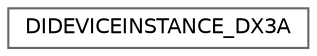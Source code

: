 digraph "类继承关系图"
{
 // LATEX_PDF_SIZE
  bgcolor="transparent";
  edge [fontname=Helvetica,fontsize=10,labelfontname=Helvetica,labelfontsize=10];
  node [fontname=Helvetica,fontsize=10,shape=box,height=0.2,width=0.4];
  rankdir="LR";
  Node0 [id="Node000000",label="DIDEVICEINSTANCE_DX3A",height=0.2,width=0.4,color="grey40", fillcolor="white", style="filled",URL="$struct_d_i_d_e_v_i_c_e_i_n_s_t_a_n_c_e___d_x3_a.html",tooltip=" "];
}
